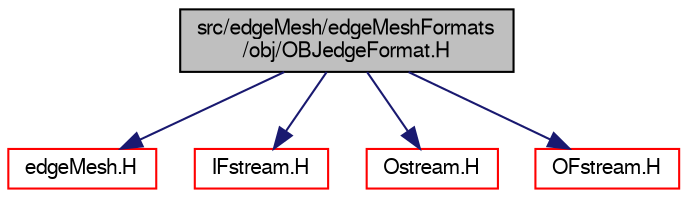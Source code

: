 digraph "src/edgeMesh/edgeMeshFormats/obj/OBJedgeFormat.H"
{
  bgcolor="transparent";
  edge [fontname="FreeSans",fontsize="10",labelfontname="FreeSans",labelfontsize="10"];
  node [fontname="FreeSans",fontsize="10",shape=record];
  Node0 [label="src/edgeMesh/edgeMeshFormats\l/obj/OBJedgeFormat.H",height=0.2,width=0.4,color="black", fillcolor="grey75", style="filled", fontcolor="black"];
  Node0 -> Node1 [color="midnightblue",fontsize="10",style="solid",fontname="FreeSans"];
  Node1 [label="edgeMesh.H",height=0.2,width=0.4,color="red",URL="$a00893.html"];
  Node0 -> Node143 [color="midnightblue",fontsize="10",style="solid",fontname="FreeSans"];
  Node143 [label="IFstream.H",height=0.2,width=0.4,color="red",URL="$a09059.html"];
  Node0 -> Node34 [color="midnightblue",fontsize="10",style="solid",fontname="FreeSans"];
  Node34 [label="Ostream.H",height=0.2,width=0.4,color="red",URL="$a09098.html"];
  Node0 -> Node145 [color="midnightblue",fontsize="10",style="solid",fontname="FreeSans"];
  Node145 [label="OFstream.H",height=0.2,width=0.4,color="red",URL="$a09065.html"];
}
